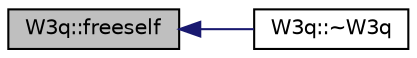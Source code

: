 digraph "W3q::freeself"
{
  edge [fontname="Helvetica",fontsize="10",labelfontname="Helvetica",labelfontsize="10"];
  node [fontname="Helvetica",fontsize="10",shape=record];
  rankdir="LR";
  Node19 [label="W3q::freeself",height=0.2,width=0.4,color="black", fillcolor="grey75", style="filled", fontcolor="black"];
  Node19 -> Node20 [dir="back",color="midnightblue",fontsize="10",style="solid",fontname="Helvetica"];
  Node20 [label="W3q::~W3q",height=0.2,width=0.4,color="black", fillcolor="white", style="filled",URL="$de/d2c/class_w3q.html#a102f1c2912d727fe5251530c905afa38"];
}
